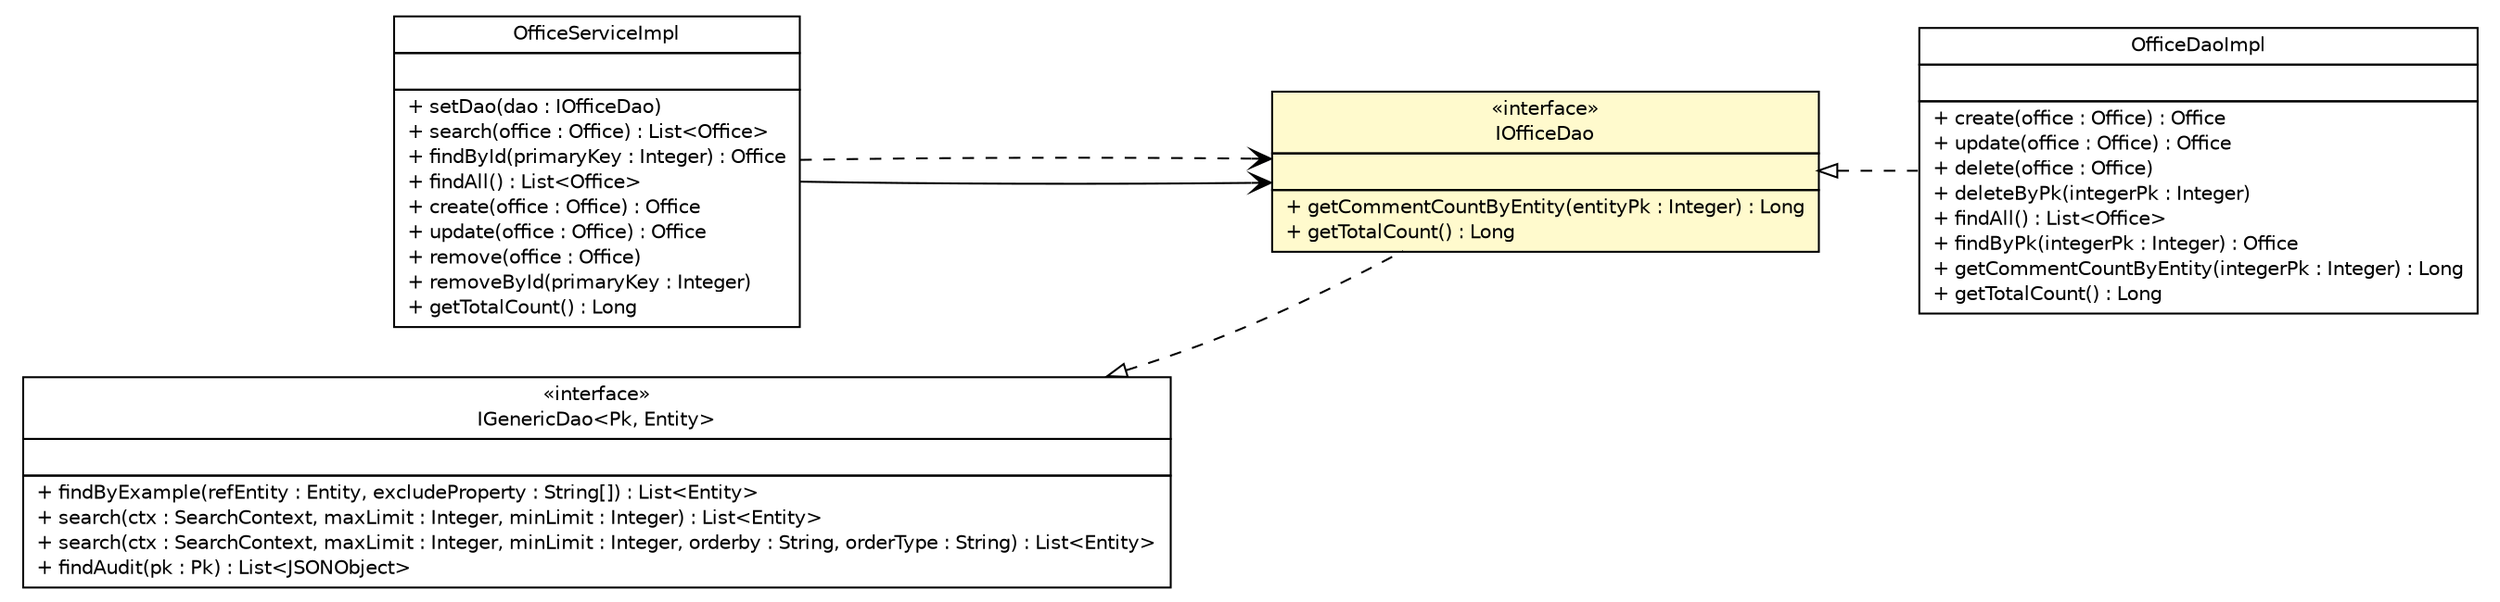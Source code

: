 #!/usr/local/bin/dot
#
# Class diagram 
# Generated by UMLGraph version 5.1 (http://www.umlgraph.org/)
#

digraph G {
	edge [fontname="Helvetica",fontsize=10,labelfontname="Helvetica",labelfontsize=10];
	node [fontname="Helvetica",fontsize=10,shape=plaintext];
	nodesep=0.25;
	ranksep=0.5;
	rankdir=LR;
	// com.inn.headstartdemo.service.impl.OfficeServiceImpl
	c59130 [label=<<table title="com.inn.headstartdemo.service.impl.OfficeServiceImpl" border="0" cellborder="1" cellspacing="0" cellpadding="2" port="p" href="../service/impl/OfficeServiceImpl.html">
		<tr><td><table border="0" cellspacing="0" cellpadding="1">
<tr><td align="center" balign="center"> OfficeServiceImpl </td></tr>
		</table></td></tr>
		<tr><td><table border="0" cellspacing="0" cellpadding="1">
<tr><td align="left" balign="left">  </td></tr>
		</table></td></tr>
		<tr><td><table border="0" cellspacing="0" cellpadding="1">
<tr><td align="left" balign="left"> + setDao(dao : IOfficeDao) </td></tr>
<tr><td align="left" balign="left"> + search(office : Office) : List&lt;Office&gt; </td></tr>
<tr><td align="left" balign="left"> + findById(primaryKey : Integer) : Office </td></tr>
<tr><td align="left" balign="left"> + findAll() : List&lt;Office&gt; </td></tr>
<tr><td align="left" balign="left"> + create(office : Office) : Office </td></tr>
<tr><td align="left" balign="left"> + update(office : Office) : Office </td></tr>
<tr><td align="left" balign="left"> + remove(office : Office) </td></tr>
<tr><td align="left" balign="left"> + removeById(primaryKey : Integer) </td></tr>
<tr><td align="left" balign="left"> + getTotalCount() : Long </td></tr>
		</table></td></tr>
		</table>>, fontname="Helvetica", fontcolor="black", fontsize=10.0];
	// com.inn.headstartdemo.dao.IOfficeDao
	c59243 [label=<<table title="com.inn.headstartdemo.dao.IOfficeDao" border="0" cellborder="1" cellspacing="0" cellpadding="2" port="p" bgcolor="lemonChiffon" href="./IOfficeDao.html">
		<tr><td><table border="0" cellspacing="0" cellpadding="1">
<tr><td align="center" balign="center"> &#171;interface&#187; </td></tr>
<tr><td align="center" balign="center"> IOfficeDao </td></tr>
		</table></td></tr>
		<tr><td><table border="0" cellspacing="0" cellpadding="1">
<tr><td align="left" balign="left">  </td></tr>
		</table></td></tr>
		<tr><td><table border="0" cellspacing="0" cellpadding="1">
<tr><td align="left" balign="left"> + getCommentCountByEntity(entityPk : Integer) : Long </td></tr>
<tr><td align="left" balign="left"> + getTotalCount() : Long </td></tr>
		</table></td></tr>
		</table>>, fontname="Helvetica", fontcolor="black", fontsize=10.0];
	// com.inn.headstartdemo.dao.generic.IGenericDao<Pk, Entity>
	c59266 [label=<<table title="com.inn.headstartdemo.dao.generic.IGenericDao" border="0" cellborder="1" cellspacing="0" cellpadding="2" port="p" href="./generic/IGenericDao.html">
		<tr><td><table border="0" cellspacing="0" cellpadding="1">
<tr><td align="center" balign="center"> &#171;interface&#187; </td></tr>
<tr><td align="center" balign="center"> IGenericDao&lt;Pk, Entity&gt; </td></tr>
		</table></td></tr>
		<tr><td><table border="0" cellspacing="0" cellpadding="1">
<tr><td align="left" balign="left">  </td></tr>
		</table></td></tr>
		<tr><td><table border="0" cellspacing="0" cellpadding="1">
<tr><td align="left" balign="left"> + findByExample(refEntity : Entity, excludeProperty : String[]) : List&lt;Entity&gt; </td></tr>
<tr><td align="left" balign="left"> + search(ctx : SearchContext, maxLimit : Integer, minLimit : Integer) : List&lt;Entity&gt; </td></tr>
<tr><td align="left" balign="left"> + search(ctx : SearchContext, maxLimit : Integer, minLimit : Integer, orderby : String, orderType : String) : List&lt;Entity&gt; </td></tr>
<tr><td align="left" balign="left"> + findAudit(pk : Pk) : List&lt;JSONObject&gt; </td></tr>
		</table></td></tr>
		</table>>, fontname="Helvetica", fontcolor="black", fontsize=10.0];
	// com.inn.headstartdemo.dao.impl.OfficeDaoImpl
	c59292 [label=<<table title="com.inn.headstartdemo.dao.impl.OfficeDaoImpl" border="0" cellborder="1" cellspacing="0" cellpadding="2" port="p" href="./impl/OfficeDaoImpl.html">
		<tr><td><table border="0" cellspacing="0" cellpadding="1">
<tr><td align="center" balign="center"> OfficeDaoImpl </td></tr>
		</table></td></tr>
		<tr><td><table border="0" cellspacing="0" cellpadding="1">
<tr><td align="left" balign="left">  </td></tr>
		</table></td></tr>
		<tr><td><table border="0" cellspacing="0" cellpadding="1">
<tr><td align="left" balign="left"> + create(office : Office) : Office </td></tr>
<tr><td align="left" balign="left"> + update(office : Office) : Office </td></tr>
<tr><td align="left" balign="left"> + delete(office : Office) </td></tr>
<tr><td align="left" balign="left"> + deleteByPk(integerPk : Integer) </td></tr>
<tr><td align="left" balign="left"> + findAll() : List&lt;Office&gt; </td></tr>
<tr><td align="left" balign="left"> + findByPk(integerPk : Integer) : Office </td></tr>
<tr><td align="left" balign="left"> + getCommentCountByEntity(integerPk : Integer) : Long </td></tr>
<tr><td align="left" balign="left"> + getTotalCount() : Long </td></tr>
		</table></td></tr>
		</table>>, fontname="Helvetica", fontcolor="black", fontsize=10.0];
	//com.inn.headstartdemo.dao.IOfficeDao implements com.inn.headstartdemo.dao.generic.IGenericDao<Pk, Entity>
	c59266:p -> c59243:p [dir=back,arrowtail=empty,style=dashed];
	//com.inn.headstartdemo.dao.impl.OfficeDaoImpl implements com.inn.headstartdemo.dao.IOfficeDao
	c59243:p -> c59292:p [dir=back,arrowtail=empty,style=dashed];
	// com.inn.headstartdemo.service.impl.OfficeServiceImpl NAVASSOC com.inn.headstartdemo.dao.IOfficeDao
	c59130:p -> c59243:p [taillabel="", label="", headlabel="", fontname="Helvetica", fontcolor="black", fontsize=10.0, color="black", arrowhead=open];
	// com.inn.headstartdemo.service.impl.OfficeServiceImpl DEPEND com.inn.headstartdemo.dao.IOfficeDao
	c59130:p -> c59243:p [taillabel="", label="", headlabel="", fontname="Helvetica", fontcolor="black", fontsize=10.0, color="black", arrowhead=open, style=dashed];
}

